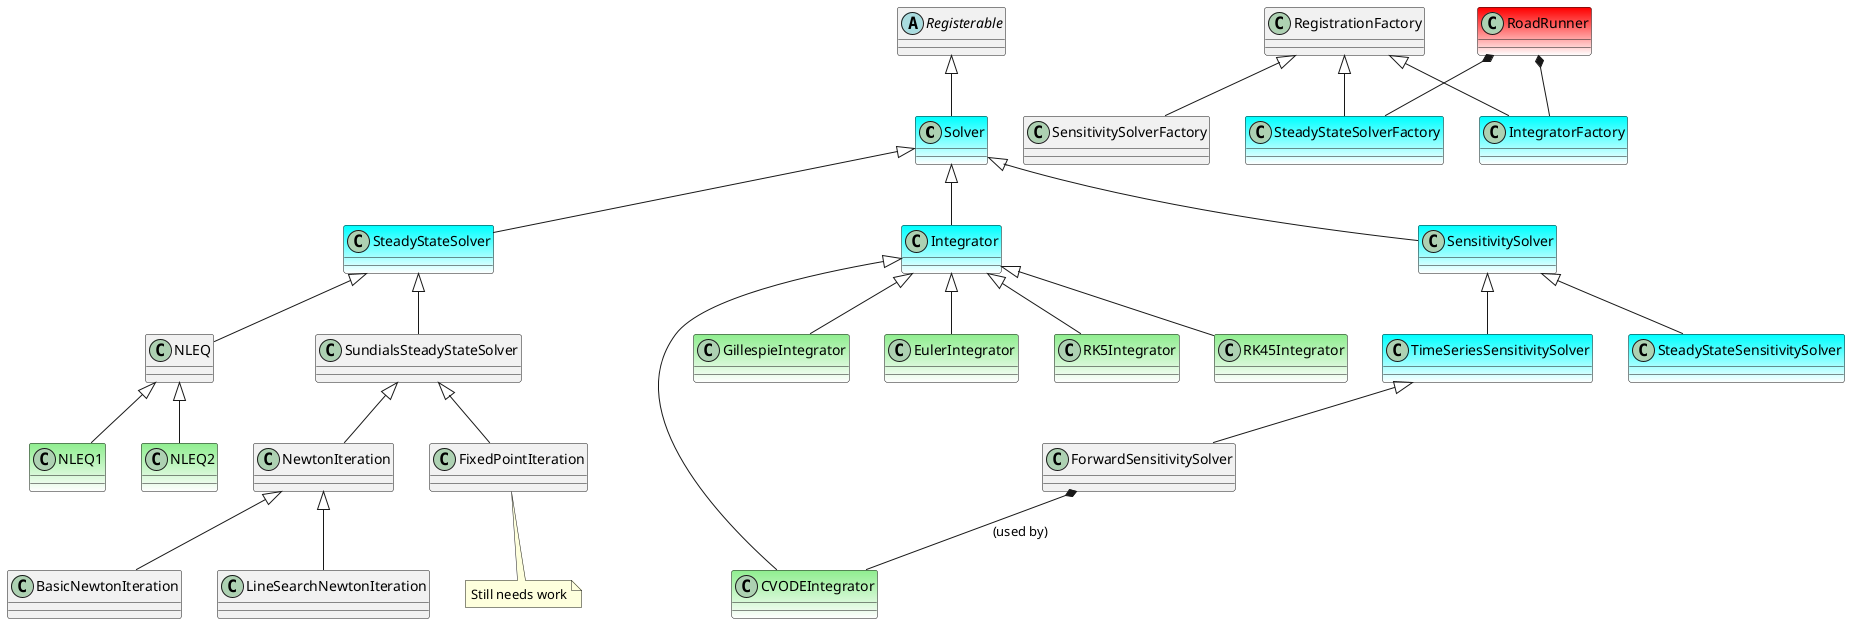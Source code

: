@startuml
'https://plantuml.com/class-diagram

class Solver #aqua-white


abstract class Registerable
Registerable <|-- Solver

class RegistrationFactory
class SensitivitySolverFactory
RegistrationFactory <|-- IntegratorFactory
RegistrationFactory <|-- SteadyStateSolverFactory
RegistrationFactory <|-- SensitivitySolverFactory

class SteadyStateSolver #aqua-white
class Integrator #aqua-white
class SensitivitySolver #aqua-white
class TimeSeriesSensitivitySolver #aqua-white
class SteadyStateSensitivitySolver #aqua-white

Solver <|-- SteadyStateSolver
Solver <|-- SensitivitySolver
Solver <|-- Integrator
SensitivitySolver <|-- TimeSeriesSensitivitySolver
SensitivitySolver <|-- SteadyStateSensitivitySolver

class NLEQ
class NLEQ1 #LightGreen-white
class NLEQ2 #LightGreen-white

SteadyStateSolver <|-- NLEQ
NLEQ <|-- NLEQ1
NLEQ <|-- NLEQ2

class CVODEIntegrator #LightGreen-white
class GillespieIntegrator #LightGreen-white
class EulerIntegrator #LightGreen-white
class RK5Integrator #LightGreen-white
class RK45Integrator #LightGreen-white

Integrator <|-- CVODEIntegrator
Integrator <|-- GillespieIntegrator
Integrator <|-- EulerIntegrator
Integrator <|-- RK5Integrator
Integrator <|-- RK45Integrator

class ForwardSensitivitySolver

TimeSeriesSensitivitySolver <|-- ForwardSensitivitySolver

ForwardSensitivitySolver *-- CVODEIntegrator : (used by)

class IntegratorFactory #aqua-white

class RoadRunner #red-white

RoadRunner *-- IntegratorFactory


class SteadyStateSolverFactory #aqua-white


RoadRunner *-- SteadyStateSolverFactory


class SundialsSteadyStateSolver

SteadyStateSolver <|-- SundialsSteadyStateSolver

class NewtonIteration
class BasicNewtonIteration
class LineSearchNewtonIteration


class FixedPointIteration
note bottom of FixedPointIteration {
    Still needs work
}

SundialsSteadyStateSolver <|-- NewtonIteration
NewtonIteration <|-- BasicNewtonIteration
NewtonIteration <|-- LineSearchNewtonIteration
SundialsSteadyStateSolver <|-- FixedPointIteration











'abstract class AbstractList
'abstract AbstractCollection
'interface List
'interface Collection
'
'List <|-- AbstractList
'Collection <|-- AbstractCollection
'
'Collection <|- List
'AbstractCollection <|- AbstractList
'AbstractList <|-- ArrayList
'
'class ArrayList {
'Object[] elementData
'size()
'}
'
'enum TimeUnit {
'DAYS
'HOURS
'MINUTES
'}

@enduml